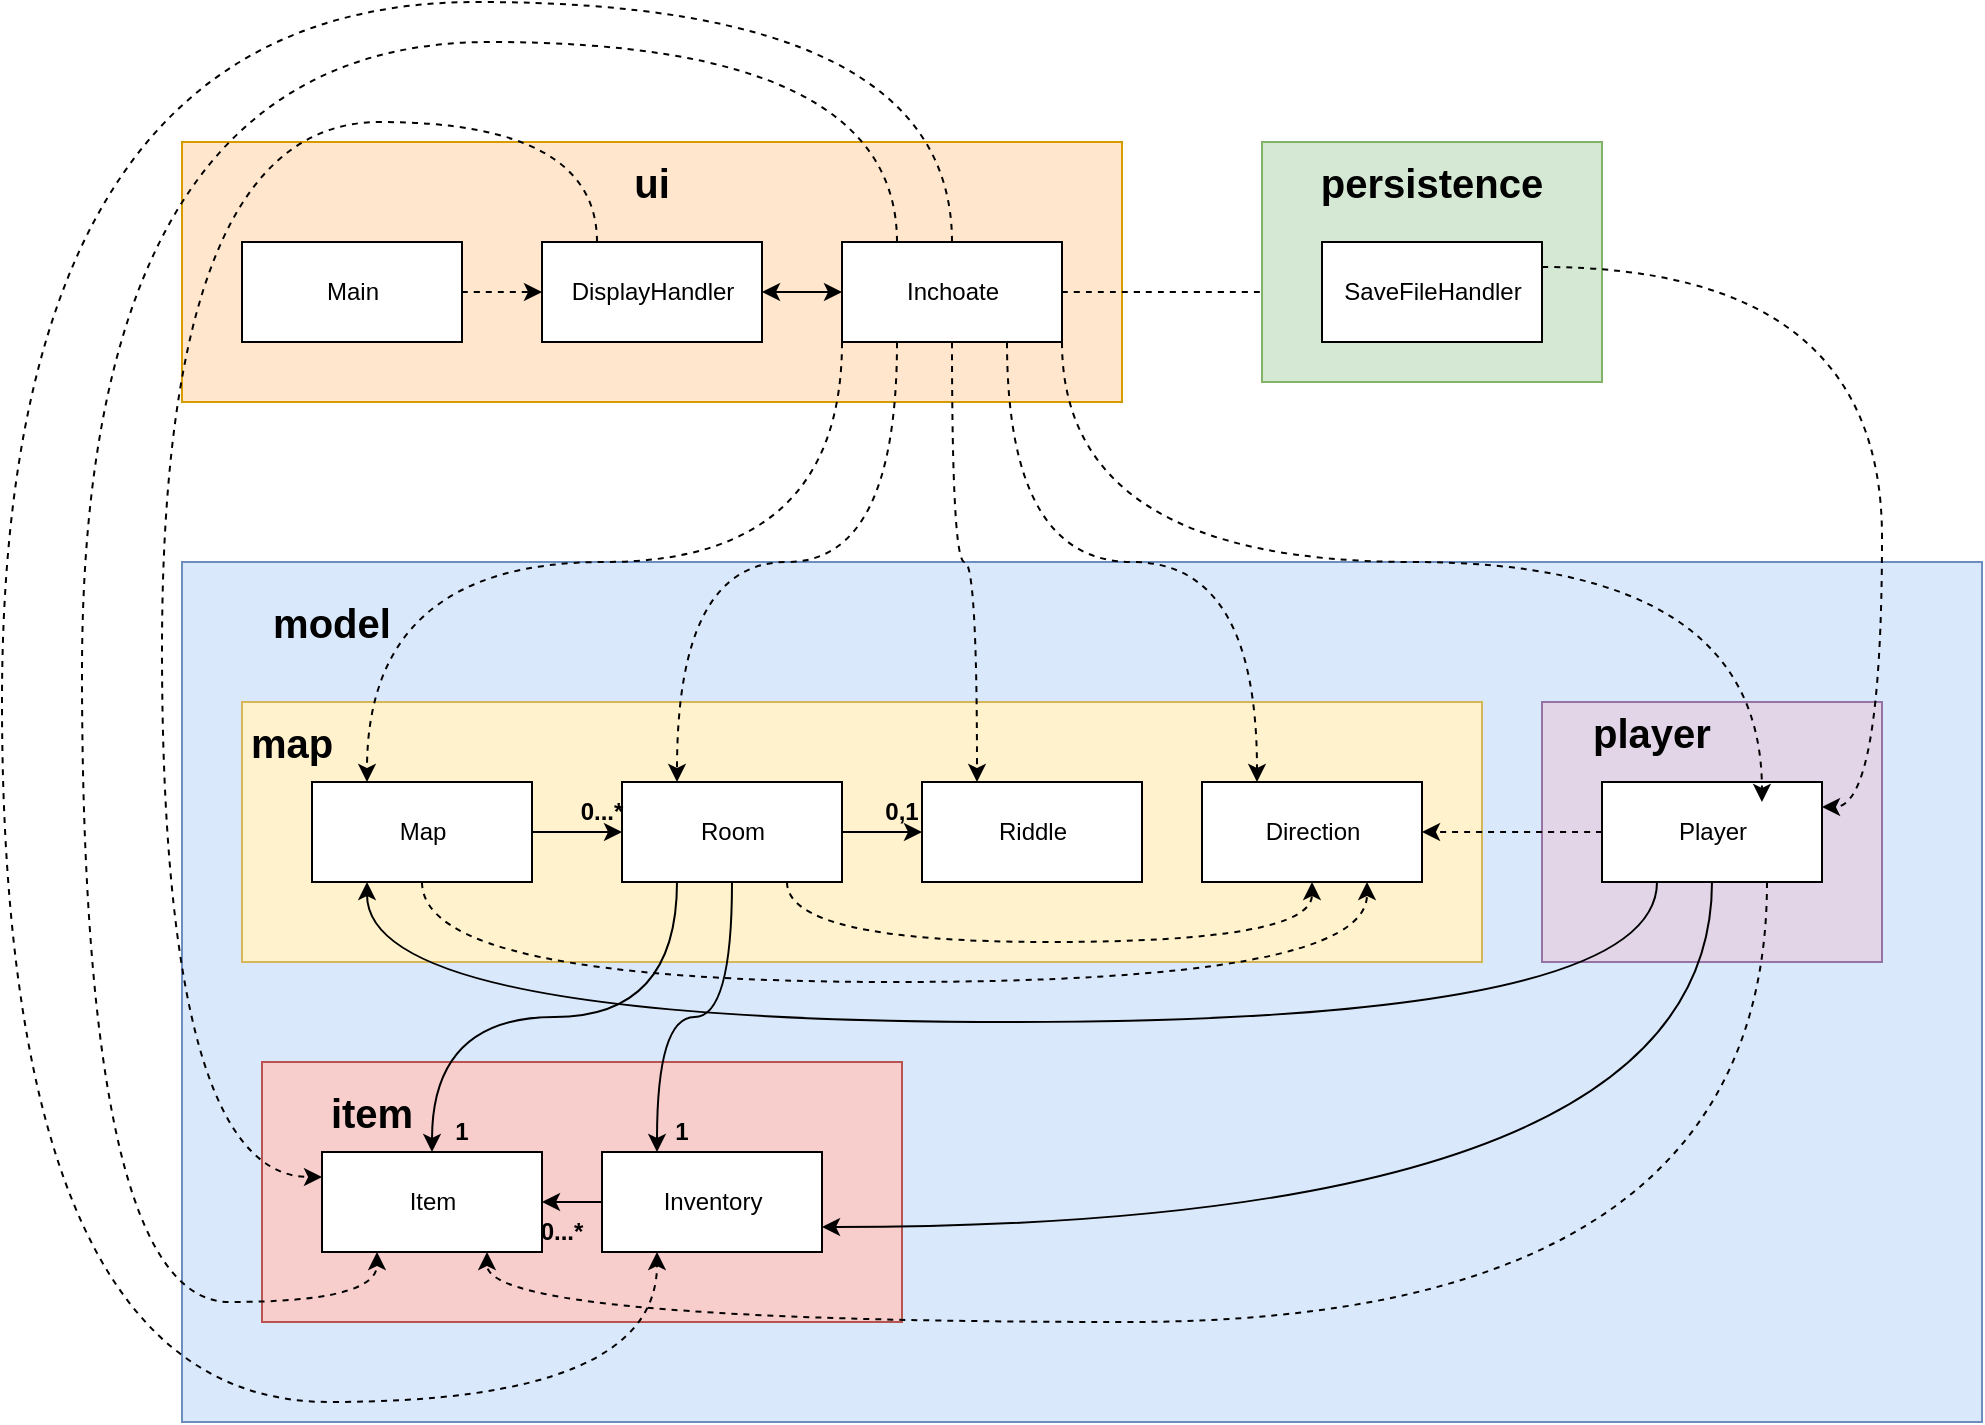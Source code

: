 <mxfile version="13.6.2"><diagram id="T91WrFcMxy5WMn-uJpQK" name="Page-1"><mxGraphModel dx="1221" dy="771" grid="1" gridSize="10" guides="1" tooltips="1" connect="1" arrows="1" fold="1" page="1" pageScale="1" pageWidth="1100" pageHeight="850" math="0" shadow="0"><root><mxCell id="0"/><mxCell id="1" parent="0"/><mxCell id="j_5v0-R_Z2xyyA9dbK5m-6" value="" style="rounded=0;whiteSpace=wrap;html=1;fillColor=#ffe6cc;strokeColor=#d79b00;" vertex="1" parent="1"><mxGeometry x="100" y="100" width="470" height="130" as="geometry"/></mxCell><mxCell id="j_5v0-R_Z2xyyA9dbK5m-78" style="edgeStyle=orthogonalEdgeStyle;curved=1;orthogonalLoop=1;jettySize=auto;html=1;exitX=1;exitY=0.5;exitDx=0;exitDy=0;entryX=0;entryY=0.5;entryDx=0;entryDy=0;startArrow=classic;startFill=1;strokeColor=#000000;fontSize=12;fontColor=#000000;" edge="1" parent="1" source="j_5v0-R_Z2xyyA9dbK5m-3" target="j_5v0-R_Z2xyyA9dbK5m-4"><mxGeometry relative="1" as="geometry"/></mxCell><mxCell id="j_5v0-R_Z2xyyA9dbK5m-3" value="&lt;div&gt;DisplayHandler&lt;/div&gt;" style="html=1;" vertex="1" parent="1"><mxGeometry x="280" y="150" width="110" height="50" as="geometry"/></mxCell><mxCell id="j_5v0-R_Z2xyyA9dbK5m-93" style="edgeStyle=orthogonalEdgeStyle;curved=1;orthogonalLoop=1;jettySize=auto;html=1;exitX=1;exitY=0.5;exitDx=0;exitDy=0;entryX=0;entryY=0.5;entryDx=0;entryDy=0;dashed=1;startArrow=none;startFill=0;strokeColor=#000000;fontSize=12;fontColor=#000000;" edge="1" parent="1" source="j_5v0-R_Z2xyyA9dbK5m-4" target="j_5v0-R_Z2xyyA9dbK5m-27"><mxGeometry relative="1" as="geometry"/></mxCell><mxCell id="j_5v0-R_Z2xyyA9dbK5m-4" value="Inchoate" style="html=1;" vertex="1" parent="1"><mxGeometry x="430" y="150" width="110" height="50" as="geometry"/></mxCell><mxCell id="j_5v0-R_Z2xyyA9dbK5m-77" style="edgeStyle=orthogonalEdgeStyle;curved=1;orthogonalLoop=1;jettySize=auto;html=1;exitX=1;exitY=0.5;exitDx=0;exitDy=0;dashed=1;startArrow=none;startFill=0;strokeColor=#000000;fontSize=12;fontColor=#000000;" edge="1" parent="1" source="j_5v0-R_Z2xyyA9dbK5m-5" target="j_5v0-R_Z2xyyA9dbK5m-3"><mxGeometry relative="1" as="geometry"/></mxCell><mxCell id="j_5v0-R_Z2xyyA9dbK5m-5" value="Main" style="html=1;" vertex="1" parent="1"><mxGeometry x="130" y="150" width="110" height="50" as="geometry"/></mxCell><mxCell id="j_5v0-R_Z2xyyA9dbK5m-7" value="ui" style="text;html=1;align=center;verticalAlign=middle;whiteSpace=wrap;rounded=0;fontStyle=1;fontSize=20;" vertex="1" parent="1"><mxGeometry x="315" y="110" width="40" height="20" as="geometry"/></mxCell><mxCell id="j_5v0-R_Z2xyyA9dbK5m-17" value="" style="rounded=0;whiteSpace=wrap;html=1;fontSize=1;fillColor=#dae8fc;strokeColor=#6c8ebf;" vertex="1" parent="1"><mxGeometry x="100" y="310" width="900" height="430" as="geometry"/></mxCell><mxCell id="j_5v0-R_Z2xyyA9dbK5m-18" value="&lt;div&gt;model&lt;/div&gt;" style="text;html=1;strokeColor=none;fillColor=none;align=center;verticalAlign=middle;whiteSpace=wrap;rounded=0;fontSize=20;fontColor=#000000;fontStyle=1" vertex="1" parent="1"><mxGeometry x="155" y="330" width="40" height="20" as="geometry"/></mxCell><mxCell id="j_5v0-R_Z2xyyA9dbK5m-25" value="" style="rounded=0;whiteSpace=wrap;html=1;fontSize=12;fillColor=#d5e8d4;strokeColor=#82b366;" vertex="1" parent="1"><mxGeometry x="640" y="100" width="170" height="120" as="geometry"/></mxCell><mxCell id="j_5v0-R_Z2xyyA9dbK5m-26" value="&lt;div&gt;persistence&lt;/div&gt;" style="text;html=1;strokeColor=none;fillColor=none;align=center;verticalAlign=middle;whiteSpace=wrap;rounded=0;fontSize=20;fontColor=#000000;fontStyle=1" vertex="1" parent="1"><mxGeometry x="705" y="110" width="40" height="20" as="geometry"/></mxCell><mxCell id="j_5v0-R_Z2xyyA9dbK5m-27" value="SaveFileHandler" style="html=1;fontSize=12;fontColor=#000000;" vertex="1" parent="1"><mxGeometry x="670" y="150" width="110" height="50" as="geometry"/></mxCell><mxCell id="j_5v0-R_Z2xyyA9dbK5m-28" value="" style="rounded=0;whiteSpace=wrap;html=1;fontSize=12;fillColor=#f8cecc;strokeColor=#b85450;" vertex="1" parent="1"><mxGeometry x="140" y="560" width="320" height="130" as="geometry"/></mxCell><mxCell id="j_5v0-R_Z2xyyA9dbK5m-29" value="" style="rounded=0;whiteSpace=wrap;html=1;fontSize=12;fillColor=#e1d5e7;strokeColor=#9673a6;" vertex="1" parent="1"><mxGeometry x="780" y="380" width="170" height="130" as="geometry"/></mxCell><mxCell id="j_5v0-R_Z2xyyA9dbK5m-30" value="" style="rounded=0;whiteSpace=wrap;html=1;fontSize=12;fillColor=#fff2cc;strokeColor=#d6b656;" vertex="1" parent="1"><mxGeometry x="130" y="380" width="620" height="130" as="geometry"/></mxCell><mxCell id="j_5v0-R_Z2xyyA9dbK5m-31" value="player" style="text;html=1;strokeColor=none;fillColor=none;align=center;verticalAlign=middle;whiteSpace=wrap;rounded=0;fontSize=20;fontColor=#000000;fontStyle=1" vertex="1" parent="1"><mxGeometry x="815" y="385" width="40" height="20" as="geometry"/></mxCell><mxCell id="j_5v0-R_Z2xyyA9dbK5m-88" style="edgeStyle=orthogonalEdgeStyle;curved=1;orthogonalLoop=1;jettySize=auto;html=1;exitX=0.75;exitY=1;exitDx=0;exitDy=0;entryX=0.75;entryY=1;entryDx=0;entryDy=0;startArrow=none;startFill=0;strokeColor=#000000;fontSize=12;fontColor=#000000;dashed=1;" edge="1" parent="1" source="j_5v0-R_Z2xyyA9dbK5m-32" target="j_5v0-R_Z2xyyA9dbK5m-34"><mxGeometry relative="1" as="geometry"><Array as="points"><mxPoint x="893" y="690"/><mxPoint x="253" y="690"/></Array></mxGeometry></mxCell><mxCell id="j_5v0-R_Z2xyyA9dbK5m-89" style="edgeStyle=orthogonalEdgeStyle;curved=1;orthogonalLoop=1;jettySize=auto;html=1;exitX=0.5;exitY=1;exitDx=0;exitDy=0;entryX=1;entryY=0.75;entryDx=0;entryDy=0;startArrow=none;startFill=0;strokeColor=#000000;fontSize=12;fontColor=#000000;" edge="1" parent="1" source="j_5v0-R_Z2xyyA9dbK5m-32" target="j_5v0-R_Z2xyyA9dbK5m-35"><mxGeometry relative="1" as="geometry"/></mxCell><mxCell id="j_5v0-R_Z2xyyA9dbK5m-90" style="edgeStyle=orthogonalEdgeStyle;curved=1;orthogonalLoop=1;jettySize=auto;html=1;exitX=0;exitY=0.5;exitDx=0;exitDy=0;entryX=1;entryY=0.5;entryDx=0;entryDy=0;startArrow=none;startFill=0;strokeColor=#000000;fontSize=12;fontColor=#000000;dashed=1;" edge="1" parent="1" source="j_5v0-R_Z2xyyA9dbK5m-32" target="j_5v0-R_Z2xyyA9dbK5m-41"><mxGeometry relative="1" as="geometry"/></mxCell><mxCell id="j_5v0-R_Z2xyyA9dbK5m-107" style="edgeStyle=orthogonalEdgeStyle;curved=1;orthogonalLoop=1;jettySize=auto;html=1;exitX=0.25;exitY=1;exitDx=0;exitDy=0;entryX=0.25;entryY=1;entryDx=0;entryDy=0;startArrow=none;startFill=0;strokeColor=#000000;fontSize=12;fontColor=#000000;" edge="1" parent="1" source="j_5v0-R_Z2xyyA9dbK5m-32" target="j_5v0-R_Z2xyyA9dbK5m-39"><mxGeometry relative="1" as="geometry"><Array as="points"><mxPoint x="837" y="540"/><mxPoint x="193" y="540"/></Array></mxGeometry></mxCell><mxCell id="j_5v0-R_Z2xyyA9dbK5m-32" value="Player" style="html=1;fontSize=12;fontColor=#000000;" vertex="1" parent="1"><mxGeometry x="810" y="420" width="110" height="50" as="geometry"/></mxCell><mxCell id="j_5v0-R_Z2xyyA9dbK5m-33" value="item" style="text;html=1;strokeColor=none;fillColor=none;align=center;verticalAlign=middle;whiteSpace=wrap;rounded=0;fontSize=20;fontColor=#000000;fontStyle=1" vertex="1" parent="1"><mxGeometry x="175" y="575" width="40" height="20" as="geometry"/></mxCell><mxCell id="j_5v0-R_Z2xyyA9dbK5m-34" value="Item" style="html=1;fontSize=12;fontColor=#000000;" vertex="1" parent="1"><mxGeometry x="170" y="605" width="110" height="50" as="geometry"/></mxCell><mxCell id="j_5v0-R_Z2xyyA9dbK5m-75" style="edgeStyle=orthogonalEdgeStyle;curved=1;orthogonalLoop=1;jettySize=auto;html=1;exitX=0;exitY=0.5;exitDx=0;exitDy=0;entryX=1;entryY=0.5;entryDx=0;entryDy=0;strokeColor=#000000;fontSize=12;fontColor=#000000;startArrow=none;startFill=0;" edge="1" parent="1" source="j_5v0-R_Z2xyyA9dbK5m-35" target="j_5v0-R_Z2xyyA9dbK5m-34"><mxGeometry relative="1" as="geometry"/></mxCell><mxCell id="j_5v0-R_Z2xyyA9dbK5m-35" value="Inventory" style="html=1;fontSize=12;fontColor=#000000;" vertex="1" parent="1"><mxGeometry x="310" y="605" width="110" height="50" as="geometry"/></mxCell><mxCell id="j_5v0-R_Z2xyyA9dbK5m-38" value="map" style="text;html=1;strokeColor=none;fillColor=none;align=center;verticalAlign=middle;whiteSpace=wrap;rounded=0;fontSize=20;fontColor=#000000;fontStyle=1" vertex="1" parent="1"><mxGeometry x="135" y="390" width="40" height="20" as="geometry"/></mxCell><mxCell id="j_5v0-R_Z2xyyA9dbK5m-81" style="edgeStyle=orthogonalEdgeStyle;curved=1;orthogonalLoop=1;jettySize=auto;html=1;exitX=1;exitY=0.5;exitDx=0;exitDy=0;entryX=0;entryY=0.5;entryDx=0;entryDy=0;startArrow=none;startFill=0;strokeColor=#000000;fontSize=12;fontColor=#000000;" edge="1" parent="1" source="j_5v0-R_Z2xyyA9dbK5m-39" target="j_5v0-R_Z2xyyA9dbK5m-42"><mxGeometry relative="1" as="geometry"/></mxCell><mxCell id="j_5v0-R_Z2xyyA9dbK5m-106" style="edgeStyle=orthogonalEdgeStyle;curved=1;orthogonalLoop=1;jettySize=auto;html=1;exitX=0.5;exitY=1;exitDx=0;exitDy=0;entryX=0.75;entryY=1;entryDx=0;entryDy=0;dashed=1;startArrow=none;startFill=0;strokeColor=#000000;fontSize=12;fontColor=#000000;" edge="1" parent="1" source="j_5v0-R_Z2xyyA9dbK5m-39" target="j_5v0-R_Z2xyyA9dbK5m-41"><mxGeometry relative="1" as="geometry"><Array as="points"><mxPoint x="220" y="520"/><mxPoint x="693" y="520"/></Array></mxGeometry></mxCell><mxCell id="j_5v0-R_Z2xyyA9dbK5m-39" value="Map" style="html=1;fontSize=12;fontColor=#000000;" vertex="1" parent="1"><mxGeometry x="165" y="420" width="110" height="50" as="geometry"/></mxCell><mxCell id="j_5v0-R_Z2xyyA9dbK5m-40" value="&lt;div&gt;Riddle&lt;/div&gt;" style="html=1;fontSize=12;fontColor=#000000;" vertex="1" parent="1"><mxGeometry x="470" y="420" width="110" height="50" as="geometry"/></mxCell><mxCell id="j_5v0-R_Z2xyyA9dbK5m-41" value="Direction" style="html=1;fontSize=12;fontColor=#000000;" vertex="1" parent="1"><mxGeometry x="610" y="420" width="110" height="50" as="geometry"/></mxCell><mxCell id="j_5v0-R_Z2xyyA9dbK5m-85" style="edgeStyle=orthogonalEdgeStyle;curved=1;orthogonalLoop=1;jettySize=auto;html=1;exitX=1;exitY=0.5;exitDx=0;exitDy=0;entryX=0;entryY=0.5;entryDx=0;entryDy=0;startArrow=none;startFill=0;strokeColor=#000000;fontSize=12;fontColor=#000000;" edge="1" parent="1" source="j_5v0-R_Z2xyyA9dbK5m-42" target="j_5v0-R_Z2xyyA9dbK5m-40"><mxGeometry relative="1" as="geometry"/></mxCell><mxCell id="j_5v0-R_Z2xyyA9dbK5m-102" style="edgeStyle=orthogonalEdgeStyle;curved=1;orthogonalLoop=1;jettySize=auto;html=1;exitX=0.25;exitY=1;exitDx=0;exitDy=0;entryX=0.5;entryY=0;entryDx=0;entryDy=0;startArrow=none;startFill=0;strokeColor=#000000;fontSize=12;fontColor=#000000;" edge="1" parent="1" source="j_5v0-R_Z2xyyA9dbK5m-42" target="j_5v0-R_Z2xyyA9dbK5m-34"><mxGeometry relative="1" as="geometry"/></mxCell><mxCell id="j_5v0-R_Z2xyyA9dbK5m-103" style="edgeStyle=orthogonalEdgeStyle;curved=1;orthogonalLoop=1;jettySize=auto;html=1;exitX=0.5;exitY=1;exitDx=0;exitDy=0;entryX=0.25;entryY=0;entryDx=0;entryDy=0;startArrow=none;startFill=0;strokeColor=#000000;fontSize=12;fontColor=#000000;" edge="1" parent="1" source="j_5v0-R_Z2xyyA9dbK5m-42" target="j_5v0-R_Z2xyyA9dbK5m-35"><mxGeometry relative="1" as="geometry"/></mxCell><mxCell id="j_5v0-R_Z2xyyA9dbK5m-104" style="edgeStyle=orthogonalEdgeStyle;curved=1;orthogonalLoop=1;jettySize=auto;html=1;exitX=0.75;exitY=1;exitDx=0;exitDy=0;entryX=0.5;entryY=1;entryDx=0;entryDy=0;startArrow=none;startFill=0;strokeColor=#000000;fontSize=12;fontColor=#000000;dashed=1;" edge="1" parent="1" source="j_5v0-R_Z2xyyA9dbK5m-42" target="j_5v0-R_Z2xyyA9dbK5m-41"><mxGeometry relative="1" as="geometry"><Array as="points"><mxPoint x="403" y="500"/><mxPoint x="665" y="500"/></Array></mxGeometry></mxCell><mxCell id="j_5v0-R_Z2xyyA9dbK5m-42" value="Room" style="html=1;fontSize=12;fontColor=#000000;" vertex="1" parent="1"><mxGeometry x="320" y="420" width="110" height="50" as="geometry"/></mxCell><mxCell id="j_5v0-R_Z2xyyA9dbK5m-50" value="0...*" style="text;html=1;strokeColor=none;fillColor=none;align=center;verticalAlign=middle;whiteSpace=wrap;rounded=0;fontSize=12;fontColor=#000000;fontStyle=1" vertex="1" parent="1"><mxGeometry x="270" y="635" width="40" height="20" as="geometry"/></mxCell><mxCell id="j_5v0-R_Z2xyyA9dbK5m-82" value="0...*" style="text;html=1;strokeColor=none;fillColor=none;align=center;verticalAlign=middle;whiteSpace=wrap;rounded=0;fontSize=12;fontColor=#000000;fontStyle=1" vertex="1" parent="1"><mxGeometry x="290" y="425" width="40" height="20" as="geometry"/></mxCell><mxCell id="j_5v0-R_Z2xyyA9dbK5m-86" value="0,1" style="text;html=1;strokeColor=none;fillColor=none;align=center;verticalAlign=middle;whiteSpace=wrap;rounded=0;fontSize=12;fontColor=#000000;fontStyle=1" vertex="1" parent="1"><mxGeometry x="440" y="425" width="40" height="20" as="geometry"/></mxCell><mxCell id="j_5v0-R_Z2xyyA9dbK5m-80" style="edgeStyle=orthogonalEdgeStyle;curved=1;orthogonalLoop=1;jettySize=auto;html=1;exitX=1;exitY=0.25;exitDx=0;exitDy=0;entryX=1;entryY=0.25;entryDx=0;entryDy=0;startArrow=none;startFill=0;strokeColor=#000000;fontSize=12;fontColor=#000000;dashed=1;" edge="1" parent="1" source="j_5v0-R_Z2xyyA9dbK5m-27" target="j_5v0-R_Z2xyyA9dbK5m-32"><mxGeometry relative="1" as="geometry"><Array as="points"><mxPoint x="950" y="163"/><mxPoint x="950" y="433"/></Array></mxGeometry></mxCell><mxCell id="j_5v0-R_Z2xyyA9dbK5m-91" style="edgeStyle=orthogonalEdgeStyle;curved=1;orthogonalLoop=1;jettySize=auto;html=1;exitX=0.25;exitY=0;exitDx=0;exitDy=0;entryX=0.25;entryY=1;entryDx=0;entryDy=0;dashed=1;startArrow=none;startFill=0;strokeColor=#000000;fontSize=12;fontColor=#000000;" edge="1" parent="1" source="j_5v0-R_Z2xyyA9dbK5m-4" target="j_5v0-R_Z2xyyA9dbK5m-34"><mxGeometry relative="1" as="geometry"><Array as="points"><mxPoint x="457" y="50"/><mxPoint x="50" y="50"/><mxPoint x="50" y="680"/><mxPoint x="197" y="680"/></Array></mxGeometry></mxCell><mxCell id="j_5v0-R_Z2xyyA9dbK5m-92" style="edgeStyle=orthogonalEdgeStyle;curved=1;orthogonalLoop=1;jettySize=auto;html=1;exitX=0.5;exitY=0;exitDx=0;exitDy=0;entryX=0.25;entryY=1;entryDx=0;entryDy=0;dashed=1;startArrow=none;startFill=0;strokeColor=#000000;fontSize=12;fontColor=#000000;" edge="1" parent="1" source="j_5v0-R_Z2xyyA9dbK5m-4" target="j_5v0-R_Z2xyyA9dbK5m-35"><mxGeometry relative="1" as="geometry"><Array as="points"><mxPoint x="485" y="30"/><mxPoint x="10" y="30"/><mxPoint x="10" y="730"/><mxPoint x="337" y="730"/></Array></mxGeometry></mxCell><mxCell id="j_5v0-R_Z2xyyA9dbK5m-94" style="edgeStyle=orthogonalEdgeStyle;curved=1;orthogonalLoop=1;jettySize=auto;html=1;exitX=0;exitY=1;exitDx=0;exitDy=0;entryX=0.25;entryY=0;entryDx=0;entryDy=0;dashed=1;startArrow=none;startFill=0;strokeColor=#000000;fontSize=12;fontColor=#000000;" edge="1" parent="1" source="j_5v0-R_Z2xyyA9dbK5m-4" target="j_5v0-R_Z2xyyA9dbK5m-39"><mxGeometry relative="1" as="geometry"/></mxCell><mxCell id="j_5v0-R_Z2xyyA9dbK5m-97" style="edgeStyle=orthogonalEdgeStyle;curved=1;orthogonalLoop=1;jettySize=auto;html=1;exitX=0.5;exitY=1;exitDx=0;exitDy=0;entryX=0.25;entryY=0;entryDx=0;entryDy=0;dashed=1;startArrow=none;startFill=0;strokeColor=#000000;fontSize=12;fontColor=#000000;" edge="1" parent="1" source="j_5v0-R_Z2xyyA9dbK5m-4" target="j_5v0-R_Z2xyyA9dbK5m-40"><mxGeometry relative="1" as="geometry"/></mxCell><mxCell id="j_5v0-R_Z2xyyA9dbK5m-96" style="edgeStyle=orthogonalEdgeStyle;curved=1;orthogonalLoop=1;jettySize=auto;html=1;exitX=0.25;exitY=1;exitDx=0;exitDy=0;entryX=0.25;entryY=0;entryDx=0;entryDy=0;dashed=1;startArrow=none;startFill=0;strokeColor=#000000;fontSize=12;fontColor=#000000;" edge="1" parent="1" source="j_5v0-R_Z2xyyA9dbK5m-4" target="j_5v0-R_Z2xyyA9dbK5m-42"><mxGeometry relative="1" as="geometry"/></mxCell><mxCell id="j_5v0-R_Z2xyyA9dbK5m-99" style="edgeStyle=orthogonalEdgeStyle;curved=1;orthogonalLoop=1;jettySize=auto;html=1;exitX=1;exitY=1;exitDx=0;exitDy=0;entryX=0.727;entryY=0.2;entryDx=0;entryDy=0;entryPerimeter=0;dashed=1;startArrow=none;startFill=0;strokeColor=#000000;fontSize=12;fontColor=#000000;" edge="1" parent="1" source="j_5v0-R_Z2xyyA9dbK5m-4" target="j_5v0-R_Z2xyyA9dbK5m-32"><mxGeometry relative="1" as="geometry"/></mxCell><mxCell id="j_5v0-R_Z2xyyA9dbK5m-98" style="edgeStyle=orthogonalEdgeStyle;curved=1;orthogonalLoop=1;jettySize=auto;html=1;exitX=0.75;exitY=1;exitDx=0;exitDy=0;entryX=0.25;entryY=0;entryDx=0;entryDy=0;dashed=1;startArrow=none;startFill=0;strokeColor=#000000;fontSize=12;fontColor=#000000;" edge="1" parent="1" source="j_5v0-R_Z2xyyA9dbK5m-4" target="j_5v0-R_Z2xyyA9dbK5m-41"><mxGeometry relative="1" as="geometry"/></mxCell><mxCell id="j_5v0-R_Z2xyyA9dbK5m-100" style="edgeStyle=orthogonalEdgeStyle;curved=1;orthogonalLoop=1;jettySize=auto;html=1;exitX=0.25;exitY=0;exitDx=0;exitDy=0;entryX=0;entryY=0.25;entryDx=0;entryDy=0;dashed=1;startArrow=none;startFill=0;strokeColor=#000000;fontSize=12;fontColor=#000000;" edge="1" parent="1" source="j_5v0-R_Z2xyyA9dbK5m-3" target="j_5v0-R_Z2xyyA9dbK5m-34"><mxGeometry relative="1" as="geometry"><Array as="points"><mxPoint x="307" y="90"/><mxPoint x="90" y="90"/><mxPoint x="90" y="617"/></Array></mxGeometry></mxCell><mxCell id="j_5v0-R_Z2xyyA9dbK5m-108" value="1" style="text;html=1;strokeColor=none;fillColor=none;align=center;verticalAlign=middle;whiteSpace=wrap;rounded=0;fontSize=12;fontColor=#000000;fontStyle=1" vertex="1" parent="1"><mxGeometry x="220" y="585" width="40" height="20" as="geometry"/></mxCell><mxCell id="j_5v0-R_Z2xyyA9dbK5m-110" value="1" style="text;html=1;strokeColor=none;fillColor=none;align=center;verticalAlign=middle;whiteSpace=wrap;rounded=0;fontSize=12;fontColor=#000000;fontStyle=1" vertex="1" parent="1"><mxGeometry x="330" y="585" width="40" height="20" as="geometry"/></mxCell></root></mxGraphModel></diagram></mxfile>